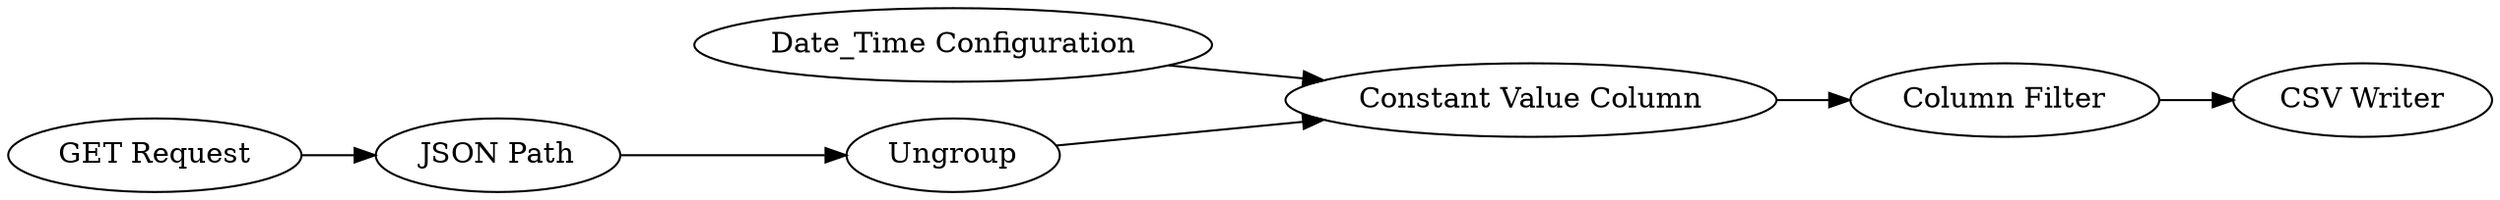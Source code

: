 digraph {
	214 -> 213
	212 -> 211
	213 -> 217
	217 -> 215
	1 -> 212
	211 -> 213
	211 [label=Ungroup]
	1 [label="GET Request"]
	212 [label="JSON Path"]
	217 [label="Column Filter"]
	215 [label="CSV Writer"]
	214 [label="Date_Time Configuration"]
	213 [label="Constant Value Column"]
	rankdir=LR
}

